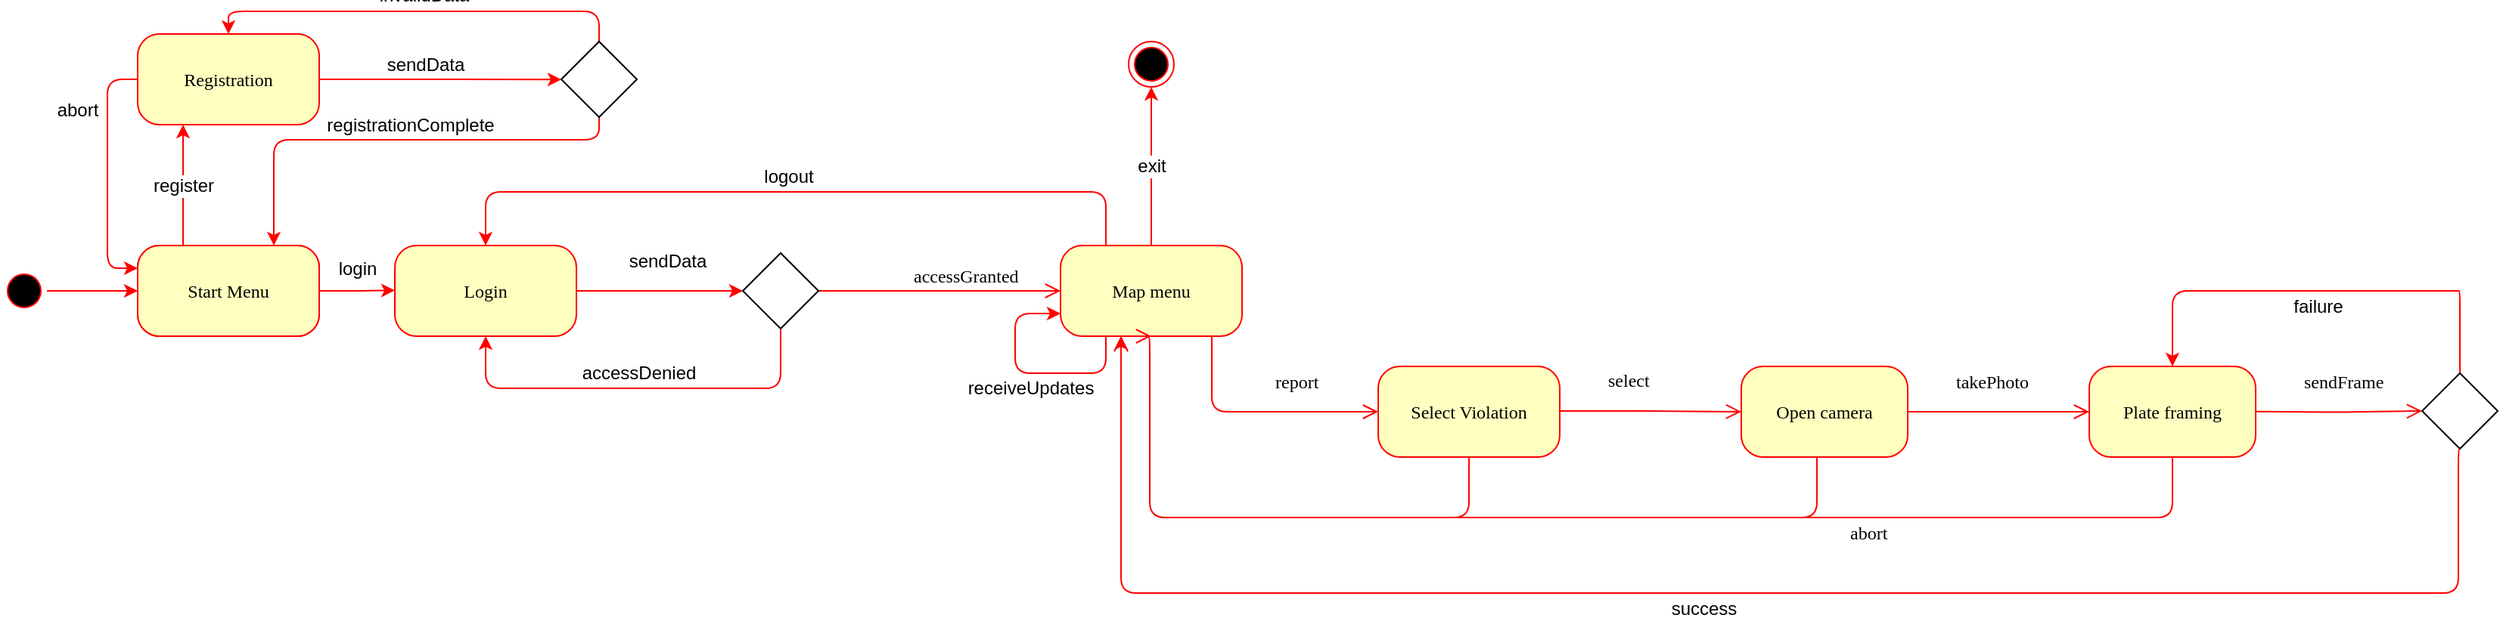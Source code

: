 <mxfile version="12.1.3" type="device" pages="1"><diagram name="Page-1" id="58cdce13-f638-feb5-8d6f-7d28b1aa9fa0"><mxGraphModel dx="1280" dy="742" grid="1" gridSize="10" guides="1" tooltips="1" connect="1" arrows="1" fold="1" page="1" pageScale="1" pageWidth="1000" pageHeight="700" background="#ffffff" math="0" shadow="0"><root><mxCell id="0"/><mxCell id="1" parent="0"/><mxCell id="SwtA34O2e3LBedY_maEC-26" value="" style="endArrow=none;html=1;strokeColor=#FF0000;" parent="1" edge="1"><mxGeometry width="50" height="50" relative="1" as="geometry"><mxPoint x="1370" y="475.5" as="sourcePoint"/><mxPoint x="1625" y="425.5" as="targetPoint"/><Array as="points"><mxPoint x="1625" y="475.5"/></Array></mxGeometry></mxCell><mxCell id="SwtA34O2e3LBedY_maEC-9" value="" style="endArrow=none;html=1;strokeColor=#FF0000;" parent="1" edge="1"><mxGeometry width="50" height="50" relative="1" as="geometry"><mxPoint x="1150" y="475.5" as="sourcePoint"/><mxPoint x="1390" y="425.5" as="targetPoint"/><Array as="points"><mxPoint x="1390" y="475.5"/></Array></mxGeometry></mxCell><mxCell id="SwtA34O2e3LBedY_maEC-40" style="edgeStyle=orthogonalEdgeStyle;rounded=1;orthogonalLoop=1;jettySize=auto;html=1;exitX=0.5;exitY=0;exitDx=0;exitDy=0;entryX=0;entryY=0.5;entryDx=0;entryDy=0;strokeColor=#FF0000;fontSize=12;" parent="1" source="382b91b5511bd0f7-1" target="SwtA34O2e3LBedY_maEC-38" edge="1"><mxGeometry relative="1" as="geometry"/></mxCell><mxCell id="382b91b5511bd0f7-1" value="" style="ellipse;html=1;shape=startState;fillColor=#000000;strokeColor=#ff0000;rounded=1;shadow=0;comic=0;labelBackgroundColor=none;fontFamily=Verdana;fontSize=12;fontColor=#000000;align=center;direction=south;" parent="1" vertex="1"><mxGeometry x="190" y="310.5" width="30" height="30" as="geometry"/></mxCell><mxCell id="SwtA34O2e3LBedY_maEC-69" value="exit" style="edgeStyle=orthogonalEdgeStyle;rounded=1;orthogonalLoop=1;jettySize=auto;html=1;exitX=0.5;exitY=0;exitDx=0;exitDy=0;entryX=0.5;entryY=1;entryDx=0;entryDy=0;strokeColor=#FF0000;fontSize=12;fontColor=#000000;" parent="1" source="382b91b5511bd0f7-6" target="SwtA34O2e3LBedY_maEC-34" edge="1"><mxGeometry relative="1" as="geometry"/></mxCell><mxCell id="SwtA34O2e3LBedY_maEC-71" value="logout" style="edgeStyle=orthogonalEdgeStyle;rounded=1;orthogonalLoop=1;jettySize=auto;html=1;exitX=0.25;exitY=0;exitDx=0;exitDy=0;entryX=0.5;entryY=0;entryDx=0;entryDy=0;strokeColor=#FF0000;fontSize=12;fontColor=#000000;" parent="1" source="382b91b5511bd0f7-6" target="SwtA34O2e3LBedY_maEC-53" edge="1"><mxGeometry x="0.021" y="-10" relative="1" as="geometry"><Array as="points"><mxPoint x="920" y="260"/><mxPoint x="510" y="260"/></Array><mxPoint as="offset"/></mxGeometry></mxCell><mxCell id="382b91b5511bd0f7-6" value="Map menu" style="rounded=1;whiteSpace=wrap;html=1;arcSize=24;fillColor=#ffffc0;strokeColor=#ff0000;shadow=0;comic=0;labelBackgroundColor=none;fontFamily=Verdana;fontSize=12;fontColor=#000000;align=center;" parent="1" vertex="1"><mxGeometry x="890" y="295.5" width="120" height="60" as="geometry"/></mxCell><mxCell id="382b91b5511bd0f7-7" value="Select Violation" style="rounded=1;whiteSpace=wrap;html=1;arcSize=24;fillColor=#ffffc0;strokeColor=#ff0000;shadow=0;comic=0;labelBackgroundColor=none;fontFamily=Verdana;fontSize=12;fontColor=#000000;align=center;" parent="1" vertex="1"><mxGeometry x="1100" y="375.5" width="120" height="60" as="geometry"/></mxCell><mxCell id="382b91b5511bd0f7-10" value="Open camera" style="rounded=1;whiteSpace=wrap;html=1;arcSize=24;fillColor=#ffffc0;strokeColor=#ff0000;shadow=0;comic=0;labelBackgroundColor=none;fontFamily=Verdana;fontSize=12;fontColor=#000000;align=center;" parent="1" vertex="1"><mxGeometry x="1340" y="375.5" width="110" height="60" as="geometry"/></mxCell><mxCell id="2a3bc250acf0617d-9" value="accessGranted" style="edgeStyle=orthogonalEdgeStyle;html=1;labelBackgroundColor=none;endArrow=open;endSize=8;strokeColor=#ff0000;fontFamily=Verdana;fontSize=12;align=left;exitX=1;exitY=0.5;exitDx=0;exitDy=0;" parent="1" source="SwtA34O2e3LBedY_maEC-63" target="382b91b5511bd0f7-6" edge="1"><mxGeometry x="-0.246" y="10" relative="1" as="geometry"><mxPoint x="800" y="325.5" as="sourcePoint"/><Array as="points"/><mxPoint as="offset"/></mxGeometry></mxCell><mxCell id="2a3bc250acf0617d-10" value="report" style="edgeStyle=orthogonalEdgeStyle;html=1;labelBackgroundColor=none;endArrow=open;endSize=8;strokeColor=#ff0000;fontFamily=Verdana;fontSize=12;align=left;entryX=0;entryY=0.5;" parent="1" target="382b91b5511bd0f7-7" edge="1"><mxGeometry x="0.125" y="20" relative="1" as="geometry"><Array as="points"><mxPoint x="990" y="405.5"/></Array><mxPoint x="990" y="355.5" as="sourcePoint"/><mxPoint as="offset"/></mxGeometry></mxCell><mxCell id="2a3bc250acf0617d-12" style="edgeStyle=orthogonalEdgeStyle;html=1;exitX=0.25;exitY=0;entryX=0.25;entryY=1;labelBackgroundColor=none;endArrow=open;endSize=8;strokeColor=#ff0000;fontFamily=Verdana;fontSize=12;align=left;" parent="1" edge="1"><mxGeometry relative="1" as="geometry"><mxPoint x="930" y="485.5" as="sourcePoint"/><mxPoint x="930" y="355.5" as="targetPoint"/><Array as="points"><mxPoint x="930" y="425.5"/><mxPoint x="930" y="425.5"/></Array></mxGeometry></mxCell><mxCell id="SwtA34O2e3LBedY_maEC-2" value="abort" style="edgeStyle=orthogonalEdgeStyle;html=1;labelBackgroundColor=none;endArrow=open;endSize=8;strokeColor=#ff0000;fontFamily=Verdana;fontSize=12;align=left;exitX=0.5;exitY=1;exitDx=0;exitDy=0;" parent="1" source="382b91b5511bd0f7-7" edge="1"><mxGeometry x="-0.785" y="251" relative="1" as="geometry"><Array as="points"><mxPoint x="1160" y="475.5"/><mxPoint x="949" y="475.5"/></Array><mxPoint x="1160" y="475.5" as="sourcePoint"/><mxPoint x="950" y="355.5" as="targetPoint"/><mxPoint x="250" y="-241" as="offset"/></mxGeometry></mxCell><mxCell id="SwtA34O2e3LBedY_maEC-4" value="select" style="edgeStyle=orthogonalEdgeStyle;html=1;labelBackgroundColor=none;endArrow=open;endSize=8;strokeColor=#ff0000;fontFamily=Verdana;fontSize=12;align=left;entryX=0;entryY=0.5;entryDx=0;entryDy=0;" parent="1" target="382b91b5511bd0f7-10" edge="1"><mxGeometry x="-0.5" y="20" relative="1" as="geometry"><mxPoint x="1220" y="405" as="sourcePoint"/><mxPoint x="1300" y="410.5" as="targetPoint"/><mxPoint as="offset"/><Array as="points"><mxPoint x="1280" y="405.5"/><mxPoint x="1280" y="405.5"/></Array></mxGeometry></mxCell><mxCell id="SwtA34O2e3LBedY_maEC-12" value="takePhoto" style="edgeStyle=orthogonalEdgeStyle;html=1;labelBackgroundColor=none;endArrow=open;endSize=8;strokeColor=#ff0000;fontFamily=Verdana;fontSize=12;align=left;entryX=0;entryY=0.5;entryDx=0;entryDy=0;" parent="1" edge="1"><mxGeometry x="-0.5" y="20" relative="1" as="geometry"><mxPoint x="1450" y="405.5" as="sourcePoint"/><mxPoint x="1570" y="405.5" as="targetPoint"/><mxPoint as="offset"/><Array as="points"><mxPoint x="1450" y="405.5"/><mxPoint x="1450" y="405.5"/></Array></mxGeometry></mxCell><mxCell id="SwtA34O2e3LBedY_maEC-17" value="Plate framing" style="rounded=1;whiteSpace=wrap;html=1;arcSize=24;fillColor=#ffffc0;strokeColor=#ff0000;shadow=0;comic=0;labelBackgroundColor=none;fontFamily=Verdana;fontSize=12;fontColor=#000000;align=center;" parent="1" vertex="1"><mxGeometry x="1570" y="375.5" width="110" height="60" as="geometry"/></mxCell><mxCell id="SwtA34O2e3LBedY_maEC-24" value="sendFrame" style="edgeStyle=orthogonalEdgeStyle;html=1;labelBackgroundColor=none;endArrow=open;endSize=8;strokeColor=#ff0000;fontFamily=Verdana;fontSize=12;align=left;entryX=0;entryY=0.5;entryDx=0;entryDy=0;" parent="1" target="SwtA34O2e3LBedY_maEC-25" edge="1"><mxGeometry x="-0.455" y="20" relative="1" as="geometry"><mxPoint x="1680" y="405.333" as="sourcePoint"/><mxPoint x="1800" y="405.333" as="targetPoint"/><mxPoint as="offset"/><Array as="points"/></mxGeometry></mxCell><mxCell id="SwtA34O2e3LBedY_maEC-30" value="failure" style="edgeStyle=orthogonalEdgeStyle;rounded=1;orthogonalLoop=1;jettySize=auto;html=1;exitX=0.5;exitY=0;exitDx=0;exitDy=0;strokeColor=#FF0000;entryX=0.5;entryY=0;entryDx=0;entryDy=0;fontSize=12;" parent="1" source="SwtA34O2e3LBedY_maEC-25" target="SwtA34O2e3LBedY_maEC-17" edge="1"><mxGeometry x="0.011" y="10" relative="1" as="geometry"><mxPoint x="2054.824" y="380.382" as="targetPoint"/><Array as="points"><mxPoint x="1814" y="325.5"/><mxPoint x="1624" y="325.5"/></Array><mxPoint as="offset"/></mxGeometry></mxCell><mxCell id="SwtA34O2e3LBedY_maEC-31" value="success" style="edgeStyle=orthogonalEdgeStyle;rounded=1;orthogonalLoop=1;jettySize=auto;html=1;exitX=0.5;exitY=1;exitDx=0;exitDy=0;entryX=0.5;entryY=1;entryDx=0;entryDy=0;strokeColor=#FF0000;fontSize=12;" parent="1" source="SwtA34O2e3LBedY_maEC-25" edge="1"><mxGeometry x="0.035" y="10" relative="1" as="geometry"><mxPoint x="930" y="355.5" as="targetPoint"/><Array as="points"><mxPoint x="1814" y="525.5"/><mxPoint x="930" y="525.5"/></Array><mxPoint as="offset"/></mxGeometry></mxCell><mxCell id="SwtA34O2e3LBedY_maEC-25" value="" style="rhombus;whiteSpace=wrap;html=1;" parent="1" vertex="1"><mxGeometry x="1790" y="380" width="50" height="50" as="geometry"/></mxCell><mxCell id="SwtA34O2e3LBedY_maEC-34" value="" style="ellipse;html=1;shape=endState;fillColor=#000000;strokeColor=#ff0000;fontSize=12;" parent="1" vertex="1"><mxGeometry x="935" y="160.5" width="30" height="30" as="geometry"/></mxCell><mxCell id="SwtA34O2e3LBedY_maEC-38" value="Start Menu" style="rounded=1;whiteSpace=wrap;html=1;arcSize=24;fillColor=#ffffc0;strokeColor=#ff0000;shadow=0;comic=0;labelBackgroundColor=none;fontFamily=Verdana;fontSize=12;fontColor=#000000;align=center;" parent="1" vertex="1"><mxGeometry x="280" y="295.5" width="120" height="60" as="geometry"/></mxCell><mxCell id="SwtA34O2e3LBedY_maEC-52" value="abort" style="edgeStyle=orthogonalEdgeStyle;rounded=1;orthogonalLoop=1;jettySize=auto;html=1;exitX=0;exitY=0.5;exitDx=0;exitDy=0;entryX=0;entryY=0.25;entryDx=0;entryDy=0;strokeColor=#FF0000;fontSize=12;" parent="1" source="SwtA34O2e3LBedY_maEC-42" target="SwtA34O2e3LBedY_maEC-43" edge="1"><mxGeometry x="-0.757" y="28" relative="1" as="geometry"><mxPoint x="-48" y="20" as="offset"/></mxGeometry></mxCell><mxCell id="SwtA34O2e3LBedY_maEC-61" value="invalidData" style="edgeStyle=orthogonalEdgeStyle;rounded=1;orthogonalLoop=1;jettySize=auto;html=1;exitX=1;exitY=0.5;exitDx=0;exitDy=0;strokeColor=#FF0000;fontSize=12;entryX=1;entryY=0.5;entryDx=0;entryDy=0;" parent="1" source="SwtA34O2e3LBedY_maEC-42" edge="1"><mxGeometry y="57" relative="1" as="geometry"><mxPoint x="560.0" y="185.676" as="targetPoint"/><mxPoint x="290.118" y="185.676" as="sourcePoint"/><mxPoint x="-10" y="1" as="offset"/></mxGeometry></mxCell><mxCell id="SwtA34O2e3LBedY_maEC-42" value="Registration" style="rounded=1;whiteSpace=wrap;html=1;arcSize=24;fillColor=#ffffc0;strokeColor=#ff0000;shadow=0;comic=0;labelBackgroundColor=none;fontFamily=Verdana;fontSize=12;fontColor=#000000;align=center;" parent="1" vertex="1"><mxGeometry x="280" y="155.5" width="120" height="60" as="geometry"/></mxCell><mxCell id="SwtA34O2e3LBedY_maEC-46" value="register" style="edgeStyle=orthogonalEdgeStyle;rounded=1;orthogonalLoop=1;jettySize=auto;html=1;exitX=0.25;exitY=0;exitDx=0;exitDy=0;entryX=0.25;entryY=1;entryDx=0;entryDy=0;strokeColor=#FF0000;fontSize=12;" parent="1" source="SwtA34O2e3LBedY_maEC-43" target="SwtA34O2e3LBedY_maEC-42" edge="1"><mxGeometry relative="1" as="geometry"/></mxCell><mxCell id="SwtA34O2e3LBedY_maEC-50" value="login" style="edgeStyle=orthogonalEdgeStyle;rounded=1;orthogonalLoop=1;jettySize=auto;html=1;exitX=1;exitY=0.5;exitDx=0;exitDy=0;strokeColor=#FF0000;fontSize=12;" parent="1" source="SwtA34O2e3LBedY_maEC-43" edge="1"><mxGeometry x="0.016" y="15" relative="1" as="geometry"><mxPoint x="450" y="325.167" as="targetPoint"/><mxPoint as="offset"/></mxGeometry></mxCell><mxCell id="SwtA34O2e3LBedY_maEC-43" value="Start Menu" style="rounded=1;whiteSpace=wrap;html=1;arcSize=24;fillColor=#ffffc0;strokeColor=#ff0000;shadow=0;comic=0;labelBackgroundColor=none;fontFamily=Verdana;fontSize=12;fontColor=#000000;align=center;" parent="1" vertex="1"><mxGeometry x="280" y="295.5" width="120" height="60" as="geometry"/></mxCell><mxCell id="SwtA34O2e3LBedY_maEC-60" value="registrationComplete" style="edgeStyle=orthogonalEdgeStyle;rounded=1;orthogonalLoop=1;jettySize=auto;html=1;exitX=0.5;exitY=1;exitDx=0;exitDy=0;entryX=0.75;entryY=0;entryDx=0;entryDy=0;strokeColor=#FF0000;fontSize=12;" parent="1" source="SwtA34O2e3LBedY_maEC-49" target="SwtA34O2e3LBedY_maEC-43" edge="1"><mxGeometry x="-0.065" y="-10" relative="1" as="geometry"><Array as="points"><mxPoint x="370" y="225.5"/></Array><mxPoint as="offset"/></mxGeometry></mxCell><mxCell id="SwtA34O2e3LBedY_maEC-64" value="sendData" style="edgeStyle=orthogonalEdgeStyle;rounded=1;orthogonalLoop=1;jettySize=auto;html=1;exitX=0.5;exitY=0;exitDx=0;exitDy=0;entryX=0.5;entryY=0;entryDx=0;entryDy=0;strokeColor=#FF0000;fontSize=12;fontColor=#000000;" parent="1" source="SwtA34O2e3LBedY_maEC-49" target="SwtA34O2e3LBedY_maEC-42" edge="1"><mxGeometry x="-0.035" y="35" relative="1" as="geometry"><mxPoint as="offset"/></mxGeometry></mxCell><mxCell id="SwtA34O2e3LBedY_maEC-49" value="" style="rhombus;whiteSpace=wrap;html=1;" parent="1" vertex="1"><mxGeometry x="560.0" y="160.5" width="50" height="50" as="geometry"/></mxCell><mxCell id="SwtA34O2e3LBedY_maEC-65" value="sendData" style="edgeStyle=orthogonalEdgeStyle;rounded=1;orthogonalLoop=1;jettySize=auto;html=1;exitX=1;exitY=0.5;exitDx=0;exitDy=0;entryX=0;entryY=0.5;entryDx=0;entryDy=0;strokeColor=#FF0000;fontSize=12;fontColor=#000000;" parent="1" source="SwtA34O2e3LBedY_maEC-53" target="SwtA34O2e3LBedY_maEC-63" edge="1"><mxGeometry x="0.088" y="20" relative="1" as="geometry"><mxPoint as="offset"/></mxGeometry></mxCell><mxCell id="SwtA34O2e3LBedY_maEC-53" value="Login" style="rounded=1;whiteSpace=wrap;html=1;arcSize=24;fillColor=#ffffc0;strokeColor=#ff0000;shadow=0;comic=0;labelBackgroundColor=none;fontFamily=Verdana;fontSize=12;fontColor=#000000;align=center;" parent="1" vertex="1"><mxGeometry x="450" y="295.5" width="120" height="60" as="geometry"/></mxCell><mxCell id="SwtA34O2e3LBedY_maEC-66" value="accessDenied" style="edgeStyle=orthogonalEdgeStyle;rounded=1;orthogonalLoop=1;jettySize=auto;html=1;exitX=0.5;exitY=1;exitDx=0;exitDy=0;entryX=0.5;entryY=1;entryDx=0;entryDy=0;strokeColor=#FF0000;fontSize=12;fontColor=#000000;" parent="1" source="SwtA34O2e3LBedY_maEC-63" target="SwtA34O2e3LBedY_maEC-53" edge="1"><mxGeometry x="-0.005" y="-10" relative="1" as="geometry"><Array as="points"><mxPoint x="705" y="390"/><mxPoint x="510" y="390"/></Array><mxPoint as="offset"/></mxGeometry></mxCell><mxCell id="SwtA34O2e3LBedY_maEC-63" value="" style="rhombus;whiteSpace=wrap;html=1;" parent="1" vertex="1"><mxGeometry x="680.0" y="300.5" width="50" height="50" as="geometry"/></mxCell><mxCell id="aK0tRkt8AloXYPYuXRh5-1" value="receiveUpdates" style="edgeStyle=orthogonalEdgeStyle;rounded=1;orthogonalLoop=1;jettySize=auto;html=1;exitX=0.25;exitY=1;exitDx=0;exitDy=0;entryX=0;entryY=0.75;entryDx=0;entryDy=0;strokeColor=#FF0000;fontSize=12;fontColor=#000000;" edge="1" parent="1" source="382b91b5511bd0f7-6" target="382b91b5511bd0f7-6"><mxGeometry x="-0.033" y="10" relative="1" as="geometry"><Array as="points"><mxPoint x="920" y="380"/><mxPoint x="860" y="380"/><mxPoint x="860" y="341"/></Array><mxPoint as="offset"/></mxGeometry></mxCell></root></mxGraphModel></diagram></mxfile>